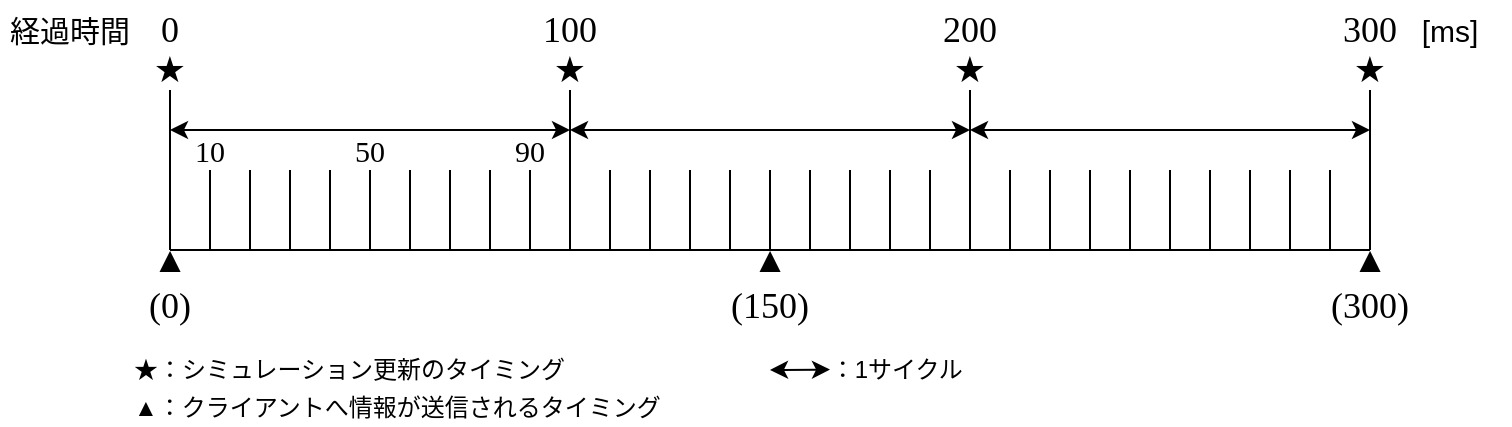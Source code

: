 <mxfile version="20.8.10" type="github">
  <diagram id="T5szKIo6lvxF17VczsSc" name="Page-1">
    <mxGraphModel dx="869" dy="478" grid="1" gridSize="10" guides="1" tooltips="1" connect="1" arrows="1" fold="1" page="1" pageScale="1" pageWidth="827" pageHeight="1169" math="0" shadow="0">
      <root>
        <mxCell id="0" />
        <mxCell id="1" parent="0" />
        <mxCell id="q0exXqKZU2sjX7vts35a-1" value="" style="endArrow=none;html=1;rounded=0;" parent="1" edge="1">
          <mxGeometry width="50" height="50" relative="1" as="geometry">
            <mxPoint x="95" y="430" as="sourcePoint" />
            <mxPoint x="695" y="430" as="targetPoint" />
          </mxGeometry>
        </mxCell>
        <mxCell id="q0exXqKZU2sjX7vts35a-2" value="" style="endArrow=none;html=1;rounded=0;" parent="1" edge="1">
          <mxGeometry width="50" height="50" relative="1" as="geometry">
            <mxPoint x="95" y="430" as="sourcePoint" />
            <mxPoint x="95" y="350" as="targetPoint" />
          </mxGeometry>
        </mxCell>
        <mxCell id="q0exXqKZU2sjX7vts35a-3" value="" style="endArrow=none;html=1;rounded=0;" parent="1" edge="1">
          <mxGeometry width="50" height="50" relative="1" as="geometry">
            <mxPoint x="115" y="430" as="sourcePoint" />
            <mxPoint x="115" y="390" as="targetPoint" />
          </mxGeometry>
        </mxCell>
        <mxCell id="q0exXqKZU2sjX7vts35a-4" value="" style="endArrow=none;html=1;rounded=0;" parent="1" edge="1">
          <mxGeometry width="50" height="50" relative="1" as="geometry">
            <mxPoint x="155" y="430" as="sourcePoint" />
            <mxPoint x="155" y="390" as="targetPoint" />
          </mxGeometry>
        </mxCell>
        <mxCell id="q0exXqKZU2sjX7vts35a-5" value="" style="endArrow=none;html=1;rounded=0;" parent="1" edge="1">
          <mxGeometry width="50" height="50" relative="1" as="geometry">
            <mxPoint x="135" y="430" as="sourcePoint" />
            <mxPoint x="135" y="390" as="targetPoint" />
          </mxGeometry>
        </mxCell>
        <mxCell id="q0exXqKZU2sjX7vts35a-6" value="" style="endArrow=none;html=1;rounded=0;" parent="1" edge="1">
          <mxGeometry width="50" height="50" relative="1" as="geometry">
            <mxPoint x="175" y="430" as="sourcePoint" />
            <mxPoint x="175" y="390" as="targetPoint" />
          </mxGeometry>
        </mxCell>
        <mxCell id="q0exXqKZU2sjX7vts35a-7" value="" style="endArrow=none;html=1;rounded=0;" parent="1" edge="1">
          <mxGeometry width="50" height="50" relative="1" as="geometry">
            <mxPoint x="195" y="430" as="sourcePoint" />
            <mxPoint x="195" y="390" as="targetPoint" />
          </mxGeometry>
        </mxCell>
        <mxCell id="q0exXqKZU2sjX7vts35a-8" value="" style="endArrow=none;html=1;rounded=0;" parent="1" edge="1">
          <mxGeometry width="50" height="50" relative="1" as="geometry">
            <mxPoint x="215" y="430" as="sourcePoint" />
            <mxPoint x="215" y="390" as="targetPoint" />
          </mxGeometry>
        </mxCell>
        <mxCell id="q0exXqKZU2sjX7vts35a-9" value="" style="endArrow=none;html=1;rounded=0;" parent="1" edge="1">
          <mxGeometry width="50" height="50" relative="1" as="geometry">
            <mxPoint x="235" y="430" as="sourcePoint" />
            <mxPoint x="235" y="390" as="targetPoint" />
          </mxGeometry>
        </mxCell>
        <mxCell id="q0exXqKZU2sjX7vts35a-10" value="" style="endArrow=none;html=1;rounded=0;" parent="1" edge="1">
          <mxGeometry width="50" height="50" relative="1" as="geometry">
            <mxPoint x="275" y="430" as="sourcePoint" />
            <mxPoint x="275" y="390" as="targetPoint" />
          </mxGeometry>
        </mxCell>
        <mxCell id="q0exXqKZU2sjX7vts35a-11" value="" style="endArrow=none;html=1;rounded=0;" parent="1" edge="1">
          <mxGeometry width="50" height="50" relative="1" as="geometry">
            <mxPoint x="255" y="430" as="sourcePoint" />
            <mxPoint x="255" y="390" as="targetPoint" />
          </mxGeometry>
        </mxCell>
        <mxCell id="q0exXqKZU2sjX7vts35a-12" value="" style="endArrow=none;html=1;rounded=0;" parent="1" edge="1">
          <mxGeometry width="50" height="50" relative="1" as="geometry">
            <mxPoint x="295" y="430" as="sourcePoint" />
            <mxPoint x="295" y="350" as="targetPoint" />
          </mxGeometry>
        </mxCell>
        <mxCell id="q0exXqKZU2sjX7vts35a-28" value="" style="endArrow=none;html=1;rounded=0;" parent="1" edge="1">
          <mxGeometry width="50" height="50" relative="1" as="geometry">
            <mxPoint x="315" y="430" as="sourcePoint" />
            <mxPoint x="315" y="390" as="targetPoint" />
          </mxGeometry>
        </mxCell>
        <mxCell id="q0exXqKZU2sjX7vts35a-29" value="" style="endArrow=none;html=1;rounded=0;" parent="1" edge="1">
          <mxGeometry width="50" height="50" relative="1" as="geometry">
            <mxPoint x="355.0" y="430" as="sourcePoint" />
            <mxPoint x="355.0" y="390" as="targetPoint" />
          </mxGeometry>
        </mxCell>
        <mxCell id="q0exXqKZU2sjX7vts35a-30" value="" style="endArrow=none;html=1;rounded=0;" parent="1" edge="1">
          <mxGeometry width="50" height="50" relative="1" as="geometry">
            <mxPoint x="335" y="430" as="sourcePoint" />
            <mxPoint x="335" y="390" as="targetPoint" />
          </mxGeometry>
        </mxCell>
        <mxCell id="q0exXqKZU2sjX7vts35a-31" value="" style="endArrow=none;html=1;rounded=0;" parent="1" edge="1">
          <mxGeometry width="50" height="50" relative="1" as="geometry">
            <mxPoint x="375.0" y="430" as="sourcePoint" />
            <mxPoint x="375.0" y="390" as="targetPoint" />
          </mxGeometry>
        </mxCell>
        <mxCell id="q0exXqKZU2sjX7vts35a-32" value="" style="endArrow=none;html=1;rounded=0;" parent="1" edge="1">
          <mxGeometry width="50" height="50" relative="1" as="geometry">
            <mxPoint x="395.0" y="430" as="sourcePoint" />
            <mxPoint x="395.0" y="390" as="targetPoint" />
          </mxGeometry>
        </mxCell>
        <mxCell id="q0exXqKZU2sjX7vts35a-33" value="" style="endArrow=none;html=1;rounded=0;" parent="1" edge="1">
          <mxGeometry width="50" height="50" relative="1" as="geometry">
            <mxPoint x="415" y="430" as="sourcePoint" />
            <mxPoint x="415" y="390" as="targetPoint" />
          </mxGeometry>
        </mxCell>
        <mxCell id="q0exXqKZU2sjX7vts35a-34" value="" style="endArrow=none;html=1;rounded=0;" parent="1" edge="1">
          <mxGeometry width="50" height="50" relative="1" as="geometry">
            <mxPoint x="435" y="430" as="sourcePoint" />
            <mxPoint x="435" y="390" as="targetPoint" />
          </mxGeometry>
        </mxCell>
        <mxCell id="q0exXqKZU2sjX7vts35a-35" value="" style="endArrow=none;html=1;rounded=0;" parent="1" edge="1">
          <mxGeometry width="50" height="50" relative="1" as="geometry">
            <mxPoint x="475" y="430" as="sourcePoint" />
            <mxPoint x="475" y="390" as="targetPoint" />
          </mxGeometry>
        </mxCell>
        <mxCell id="q0exXqKZU2sjX7vts35a-36" value="" style="endArrow=none;html=1;rounded=0;" parent="1" edge="1">
          <mxGeometry width="50" height="50" relative="1" as="geometry">
            <mxPoint x="455" y="430" as="sourcePoint" />
            <mxPoint x="455" y="390" as="targetPoint" />
          </mxGeometry>
        </mxCell>
        <mxCell id="q0exXqKZU2sjX7vts35a-37" value="" style="endArrow=none;html=1;rounded=0;" parent="1" edge="1">
          <mxGeometry width="50" height="50" relative="1" as="geometry">
            <mxPoint x="495" y="430" as="sourcePoint" />
            <mxPoint x="495" y="350" as="targetPoint" />
          </mxGeometry>
        </mxCell>
        <mxCell id="q0exXqKZU2sjX7vts35a-38" value="" style="endArrow=none;html=1;rounded=0;" parent="1" edge="1">
          <mxGeometry width="50" height="50" relative="1" as="geometry">
            <mxPoint x="515" y="430" as="sourcePoint" />
            <mxPoint x="515" y="390" as="targetPoint" />
          </mxGeometry>
        </mxCell>
        <mxCell id="q0exXqKZU2sjX7vts35a-39" value="" style="endArrow=none;html=1;rounded=0;" parent="1" edge="1">
          <mxGeometry width="50" height="50" relative="1" as="geometry">
            <mxPoint x="555.0" y="430" as="sourcePoint" />
            <mxPoint x="555.0" y="390" as="targetPoint" />
          </mxGeometry>
        </mxCell>
        <mxCell id="q0exXqKZU2sjX7vts35a-40" value="" style="endArrow=none;html=1;rounded=0;" parent="1" edge="1">
          <mxGeometry width="50" height="50" relative="1" as="geometry">
            <mxPoint x="535" y="430" as="sourcePoint" />
            <mxPoint x="535" y="390" as="targetPoint" />
          </mxGeometry>
        </mxCell>
        <mxCell id="q0exXqKZU2sjX7vts35a-41" value="" style="endArrow=none;html=1;rounded=0;" parent="1" edge="1">
          <mxGeometry width="50" height="50" relative="1" as="geometry">
            <mxPoint x="575.0" y="430" as="sourcePoint" />
            <mxPoint x="575.0" y="390" as="targetPoint" />
          </mxGeometry>
        </mxCell>
        <mxCell id="q0exXqKZU2sjX7vts35a-42" value="" style="endArrow=none;html=1;rounded=0;" parent="1" edge="1">
          <mxGeometry width="50" height="50" relative="1" as="geometry">
            <mxPoint x="595.0" y="430" as="sourcePoint" />
            <mxPoint x="595.0" y="390" as="targetPoint" />
          </mxGeometry>
        </mxCell>
        <mxCell id="q0exXqKZU2sjX7vts35a-43" value="" style="endArrow=none;html=1;rounded=0;" parent="1" edge="1">
          <mxGeometry width="50" height="50" relative="1" as="geometry">
            <mxPoint x="615" y="430" as="sourcePoint" />
            <mxPoint x="615" y="390" as="targetPoint" />
          </mxGeometry>
        </mxCell>
        <mxCell id="q0exXqKZU2sjX7vts35a-44" value="" style="endArrow=none;html=1;rounded=0;" parent="1" edge="1">
          <mxGeometry width="50" height="50" relative="1" as="geometry">
            <mxPoint x="635" y="430" as="sourcePoint" />
            <mxPoint x="635" y="390" as="targetPoint" />
          </mxGeometry>
        </mxCell>
        <mxCell id="q0exXqKZU2sjX7vts35a-45" value="" style="endArrow=none;html=1;rounded=0;" parent="1" edge="1">
          <mxGeometry width="50" height="50" relative="1" as="geometry">
            <mxPoint x="675" y="430" as="sourcePoint" />
            <mxPoint x="675" y="390" as="targetPoint" />
          </mxGeometry>
        </mxCell>
        <mxCell id="q0exXqKZU2sjX7vts35a-46" value="" style="endArrow=none;html=1;rounded=0;" parent="1" edge="1">
          <mxGeometry width="50" height="50" relative="1" as="geometry">
            <mxPoint x="655" y="430" as="sourcePoint" />
            <mxPoint x="655" y="390" as="targetPoint" />
          </mxGeometry>
        </mxCell>
        <mxCell id="q0exXqKZU2sjX7vts35a-47" value="" style="endArrow=none;html=1;rounded=0;" parent="1" edge="1">
          <mxGeometry width="50" height="50" relative="1" as="geometry">
            <mxPoint x="695" y="430" as="sourcePoint" />
            <mxPoint x="695" y="350" as="targetPoint" />
          </mxGeometry>
        </mxCell>
        <mxCell id="q0exXqKZU2sjX7vts35a-52" value="&lt;font face=&quot;Times New Roman&quot; style=&quot;font-size: 18px;&quot;&gt;0&lt;/font&gt;" style="text;html=1;strokeColor=none;fillColor=none;align=center;verticalAlign=middle;whiteSpace=wrap;rounded=0;fontSize=18;" parent="1" vertex="1">
          <mxGeometry x="80" y="305" width="30" height="30" as="geometry" />
        </mxCell>
        <mxCell id="q0exXqKZU2sjX7vts35a-53" value="&lt;font face=&quot;Times New Roman&quot; style=&quot;font-size: 18px;&quot;&gt;100&lt;/font&gt;" style="text;html=1;strokeColor=none;fillColor=none;align=center;verticalAlign=middle;whiteSpace=wrap;rounded=0;fontSize=18;" parent="1" vertex="1">
          <mxGeometry x="280" y="305" width="30" height="30" as="geometry" />
        </mxCell>
        <mxCell id="q0exXqKZU2sjX7vts35a-54" value="&lt;font face=&quot;Times New Roman&quot; style=&quot;font-size: 18px;&quot;&gt;200&lt;/font&gt;" style="text;html=1;strokeColor=none;fillColor=none;align=center;verticalAlign=middle;whiteSpace=wrap;rounded=0;fontSize=18;" parent="1" vertex="1">
          <mxGeometry x="480" y="305" width="30" height="30" as="geometry" />
        </mxCell>
        <mxCell id="q0exXqKZU2sjX7vts35a-55" value="&lt;font face=&quot;Times New Roman&quot; style=&quot;font-size: 18px;&quot;&gt;300&lt;/font&gt;" style="text;html=1;strokeColor=none;fillColor=none;align=center;verticalAlign=middle;whiteSpace=wrap;rounded=0;fontSize=18;" parent="1" vertex="1">
          <mxGeometry x="680" y="305" width="30" height="30" as="geometry" />
        </mxCell>
        <mxCell id="q0exXqKZU2sjX7vts35a-56" value="&lt;font face=&quot;Times New Roman&quot; style=&quot;font-size: 18px;&quot;&gt;(0)&lt;/font&gt;" style="text;html=1;strokeColor=none;fillColor=none;align=center;verticalAlign=middle;whiteSpace=wrap;rounded=0;fontSize=18;" parent="1" vertex="1">
          <mxGeometry x="80" y="442.5" width="30" height="30" as="geometry" />
        </mxCell>
        <mxCell id="q0exXqKZU2sjX7vts35a-57" value="&lt;font face=&quot;Times New Roman&quot; style=&quot;font-size: 18px;&quot;&gt;(150)&lt;/font&gt;" style="text;html=1;strokeColor=none;fillColor=none;align=center;verticalAlign=middle;whiteSpace=wrap;rounded=0;fontSize=18;" parent="1" vertex="1">
          <mxGeometry x="380" y="442.5" width="30" height="30" as="geometry" />
        </mxCell>
        <mxCell id="q0exXqKZU2sjX7vts35a-58" value="&lt;font face=&quot;Times New Roman&quot; style=&quot;font-size: 18px;&quot;&gt;(300)&lt;/font&gt;" style="text;html=1;strokeColor=none;fillColor=none;align=center;verticalAlign=middle;whiteSpace=wrap;rounded=0;fontSize=18;" parent="1" vertex="1">
          <mxGeometry x="680" y="442.5" width="30" height="30" as="geometry" />
        </mxCell>
        <mxCell id="6RVnj3nzaX3c8n2RDkZ4-1" value="&lt;font face=&quot;Times New Roman&quot;&gt;★&lt;/font&gt;" style="text;html=1;strokeColor=none;fillColor=none;align=center;verticalAlign=middle;whiteSpace=wrap;rounded=0;fontSize=18;" parent="1" vertex="1">
          <mxGeometry x="80" y="325" width="30" height="30" as="geometry" />
        </mxCell>
        <mxCell id="6RVnj3nzaX3c8n2RDkZ4-2" value="&lt;font face=&quot;Times New Roman&quot;&gt;★&lt;/font&gt;" style="text;html=1;strokeColor=none;fillColor=none;align=center;verticalAlign=middle;whiteSpace=wrap;rounded=0;fontSize=18;" parent="1" vertex="1">
          <mxGeometry x="280" y="325" width="30" height="30" as="geometry" />
        </mxCell>
        <mxCell id="6RVnj3nzaX3c8n2RDkZ4-3" value="&lt;font face=&quot;Times New Roman&quot;&gt;★&lt;/font&gt;" style="text;html=1;strokeColor=none;fillColor=none;align=center;verticalAlign=middle;whiteSpace=wrap;rounded=0;fontSize=18;" parent="1" vertex="1">
          <mxGeometry x="480" y="325" width="30" height="30" as="geometry" />
        </mxCell>
        <mxCell id="6RVnj3nzaX3c8n2RDkZ4-4" value="&lt;font face=&quot;Times New Roman&quot;&gt;★&lt;/font&gt;" style="text;html=1;strokeColor=none;fillColor=none;align=center;verticalAlign=middle;whiteSpace=wrap;rounded=0;fontSize=18;" parent="1" vertex="1">
          <mxGeometry x="680" y="325" width="30" height="30" as="geometry" />
        </mxCell>
        <mxCell id="6RVnj3nzaX3c8n2RDkZ4-7" value="&lt;font face=&quot;Times New Roman&quot; style=&quot;font-size: 12px;&quot;&gt;★：シミュレーション更新のタイミング&lt;/font&gt;" style="text;html=1;strokeColor=none;fillColor=none;align=left;verticalAlign=middle;whiteSpace=wrap;rounded=0;fontSize=12;" parent="1" vertex="1">
          <mxGeometry x="75" y="480" width="240" height="20" as="geometry" />
        </mxCell>
        <mxCell id="6RVnj3nzaX3c8n2RDkZ4-11" value="&lt;font face=&quot;Times New Roman&quot;&gt;▲&lt;/font&gt;" style="text;html=1;strokeColor=none;fillColor=none;align=center;verticalAlign=middle;whiteSpace=wrap;rounded=0;fontSize=18;" parent="1" vertex="1">
          <mxGeometry x="80" y="420" width="30" height="30" as="geometry" />
        </mxCell>
        <mxCell id="6RVnj3nzaX3c8n2RDkZ4-12" value="&lt;font face=&quot;Times New Roman&quot;&gt;▲&lt;/font&gt;" style="text;html=1;strokeColor=none;fillColor=none;align=center;verticalAlign=middle;whiteSpace=wrap;rounded=0;fontSize=18;" parent="1" vertex="1">
          <mxGeometry x="380" y="420" width="30" height="30" as="geometry" />
        </mxCell>
        <mxCell id="6RVnj3nzaX3c8n2RDkZ4-13" value="&lt;font face=&quot;Times New Roman&quot;&gt;▲&lt;/font&gt;" style="text;html=1;strokeColor=none;fillColor=none;align=center;verticalAlign=middle;whiteSpace=wrap;rounded=0;fontSize=18;" parent="1" vertex="1">
          <mxGeometry x="680" y="420" width="30" height="30" as="geometry" />
        </mxCell>
        <mxCell id="6RVnj3nzaX3c8n2RDkZ4-14" value="&lt;font face=&quot;Times New Roman&quot; style=&quot;font-size: 12px;&quot;&gt;▲：クライアントへ情報が送信されるタイミング&lt;/font&gt;" style="text;html=1;strokeColor=none;fillColor=none;align=left;verticalAlign=middle;whiteSpace=wrap;rounded=0;fontSize=12;" parent="1" vertex="1">
          <mxGeometry x="75" y="500" width="300" height="17.5" as="geometry" />
        </mxCell>
        <mxCell id="skUtlo4Nn4iigejMzMow-2" value="" style="endArrow=classic;startArrow=classic;html=1;rounded=0;fontSize=12;" parent="1" edge="1">
          <mxGeometry width="50" height="50" relative="1" as="geometry">
            <mxPoint x="95" y="370" as="sourcePoint" />
            <mxPoint x="295" y="370" as="targetPoint" />
          </mxGeometry>
        </mxCell>
        <mxCell id="skUtlo4Nn4iigejMzMow-3" value="" style="endArrow=classic;startArrow=classic;html=1;rounded=0;fontSize=12;" parent="1" edge="1">
          <mxGeometry width="50" height="50" relative="1" as="geometry">
            <mxPoint x="295" y="370" as="sourcePoint" />
            <mxPoint x="495" y="370" as="targetPoint" />
          </mxGeometry>
        </mxCell>
        <mxCell id="skUtlo4Nn4iigejMzMow-4" value="" style="endArrow=classic;startArrow=classic;html=1;rounded=0;fontSize=12;" parent="1" edge="1">
          <mxGeometry width="50" height="50" relative="1" as="geometry">
            <mxPoint x="495" y="370" as="sourcePoint" />
            <mxPoint x="695" y="370" as="targetPoint" />
          </mxGeometry>
        </mxCell>
        <mxCell id="skUtlo4Nn4iigejMzMow-5" value="" style="endArrow=classic;startArrow=classic;html=1;rounded=0;fontSize=12;" parent="1" edge="1">
          <mxGeometry width="50" height="50" relative="1" as="geometry">
            <mxPoint x="395" y="490.01" as="sourcePoint" />
            <mxPoint x="425" y="489.76" as="targetPoint" />
          </mxGeometry>
        </mxCell>
        <mxCell id="skUtlo4Nn4iigejMzMow-7" value="&lt;font style=&quot;font-size: 12px;&quot;&gt;&amp;nbsp; &amp;nbsp; ：1サイクル&lt;/font&gt;" style="text;html=1;strokeColor=none;fillColor=none;align=left;verticalAlign=middle;whiteSpace=wrap;rounded=0;fontSize=12;" parent="1" vertex="1">
          <mxGeometry x="410" y="480" width="240" height="20" as="geometry" />
        </mxCell>
        <mxCell id="ZT56yZg7Ko5QWXn_jlee-1" value="&lt;font face=&quot;Times New Roman&quot; style=&quot;font-size: 15px;&quot;&gt;10&lt;/font&gt;" style="text;html=1;strokeColor=none;fillColor=none;align=center;verticalAlign=middle;whiteSpace=wrap;rounded=0;fontSize=15;" vertex="1" parent="1">
          <mxGeometry x="100" y="365" width="30" height="30" as="geometry" />
        </mxCell>
        <mxCell id="ZT56yZg7Ko5QWXn_jlee-2" value="&lt;font face=&quot;Times New Roman&quot; style=&quot;font-size: 15px;&quot;&gt;50&lt;/font&gt;" style="text;html=1;strokeColor=none;fillColor=none;align=center;verticalAlign=middle;whiteSpace=wrap;rounded=0;fontSize=15;" vertex="1" parent="1">
          <mxGeometry x="180" y="365" width="30" height="30" as="geometry" />
        </mxCell>
        <mxCell id="ZT56yZg7Ko5QWXn_jlee-3" value="&lt;font face=&quot;Times New Roman&quot; style=&quot;font-size: 15px;&quot;&gt;90&lt;/font&gt;" style="text;html=1;strokeColor=none;fillColor=none;align=center;verticalAlign=middle;whiteSpace=wrap;rounded=0;fontSize=15;" vertex="1" parent="1">
          <mxGeometry x="260" y="365" width="30" height="30" as="geometry" />
        </mxCell>
        <mxCell id="ZT56yZg7Ko5QWXn_jlee-4" value="[ms]" style="text;html=1;strokeColor=none;fillColor=none;align=center;verticalAlign=middle;whiteSpace=wrap;rounded=0;fontSize=15;" vertex="1" parent="1">
          <mxGeometry x="705" y="305" width="60" height="30" as="geometry" />
        </mxCell>
        <mxCell id="ZT56yZg7Ko5QWXn_jlee-5" value="経過時間" style="text;html=1;strokeColor=none;fillColor=none;align=center;verticalAlign=middle;whiteSpace=wrap;rounded=0;fontSize=15;" vertex="1" parent="1">
          <mxGeometry x="10" y="305" width="70" height="30" as="geometry" />
        </mxCell>
      </root>
    </mxGraphModel>
  </diagram>
</mxfile>

